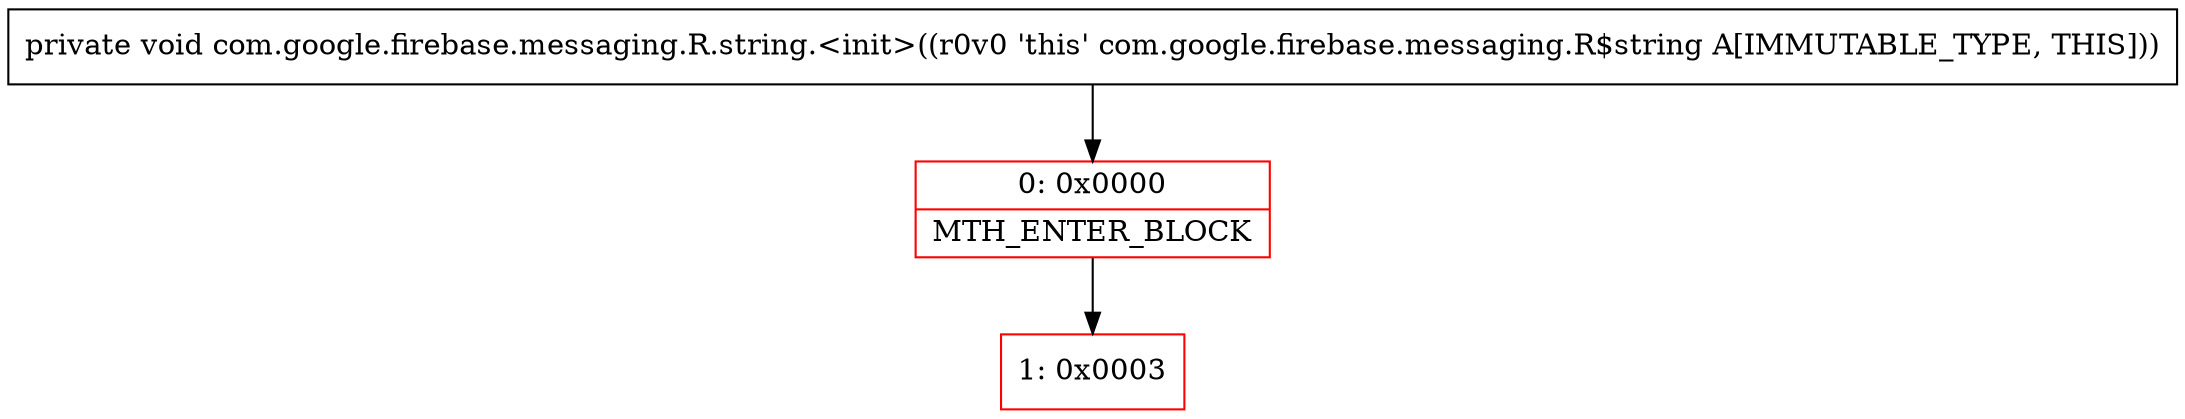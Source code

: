digraph "CFG forcom.google.firebase.messaging.R.string.\<init\>()V" {
subgraph cluster_Region_1000511621 {
label = "R(0)";
node [shape=record,color=blue];
}
Node_0 [shape=record,color=red,label="{0\:\ 0x0000|MTH_ENTER_BLOCK\l}"];
Node_1 [shape=record,color=red,label="{1\:\ 0x0003}"];
MethodNode[shape=record,label="{private void com.google.firebase.messaging.R.string.\<init\>((r0v0 'this' com.google.firebase.messaging.R$string A[IMMUTABLE_TYPE, THIS])) }"];
MethodNode -> Node_0;
Node_0 -> Node_1;
}

